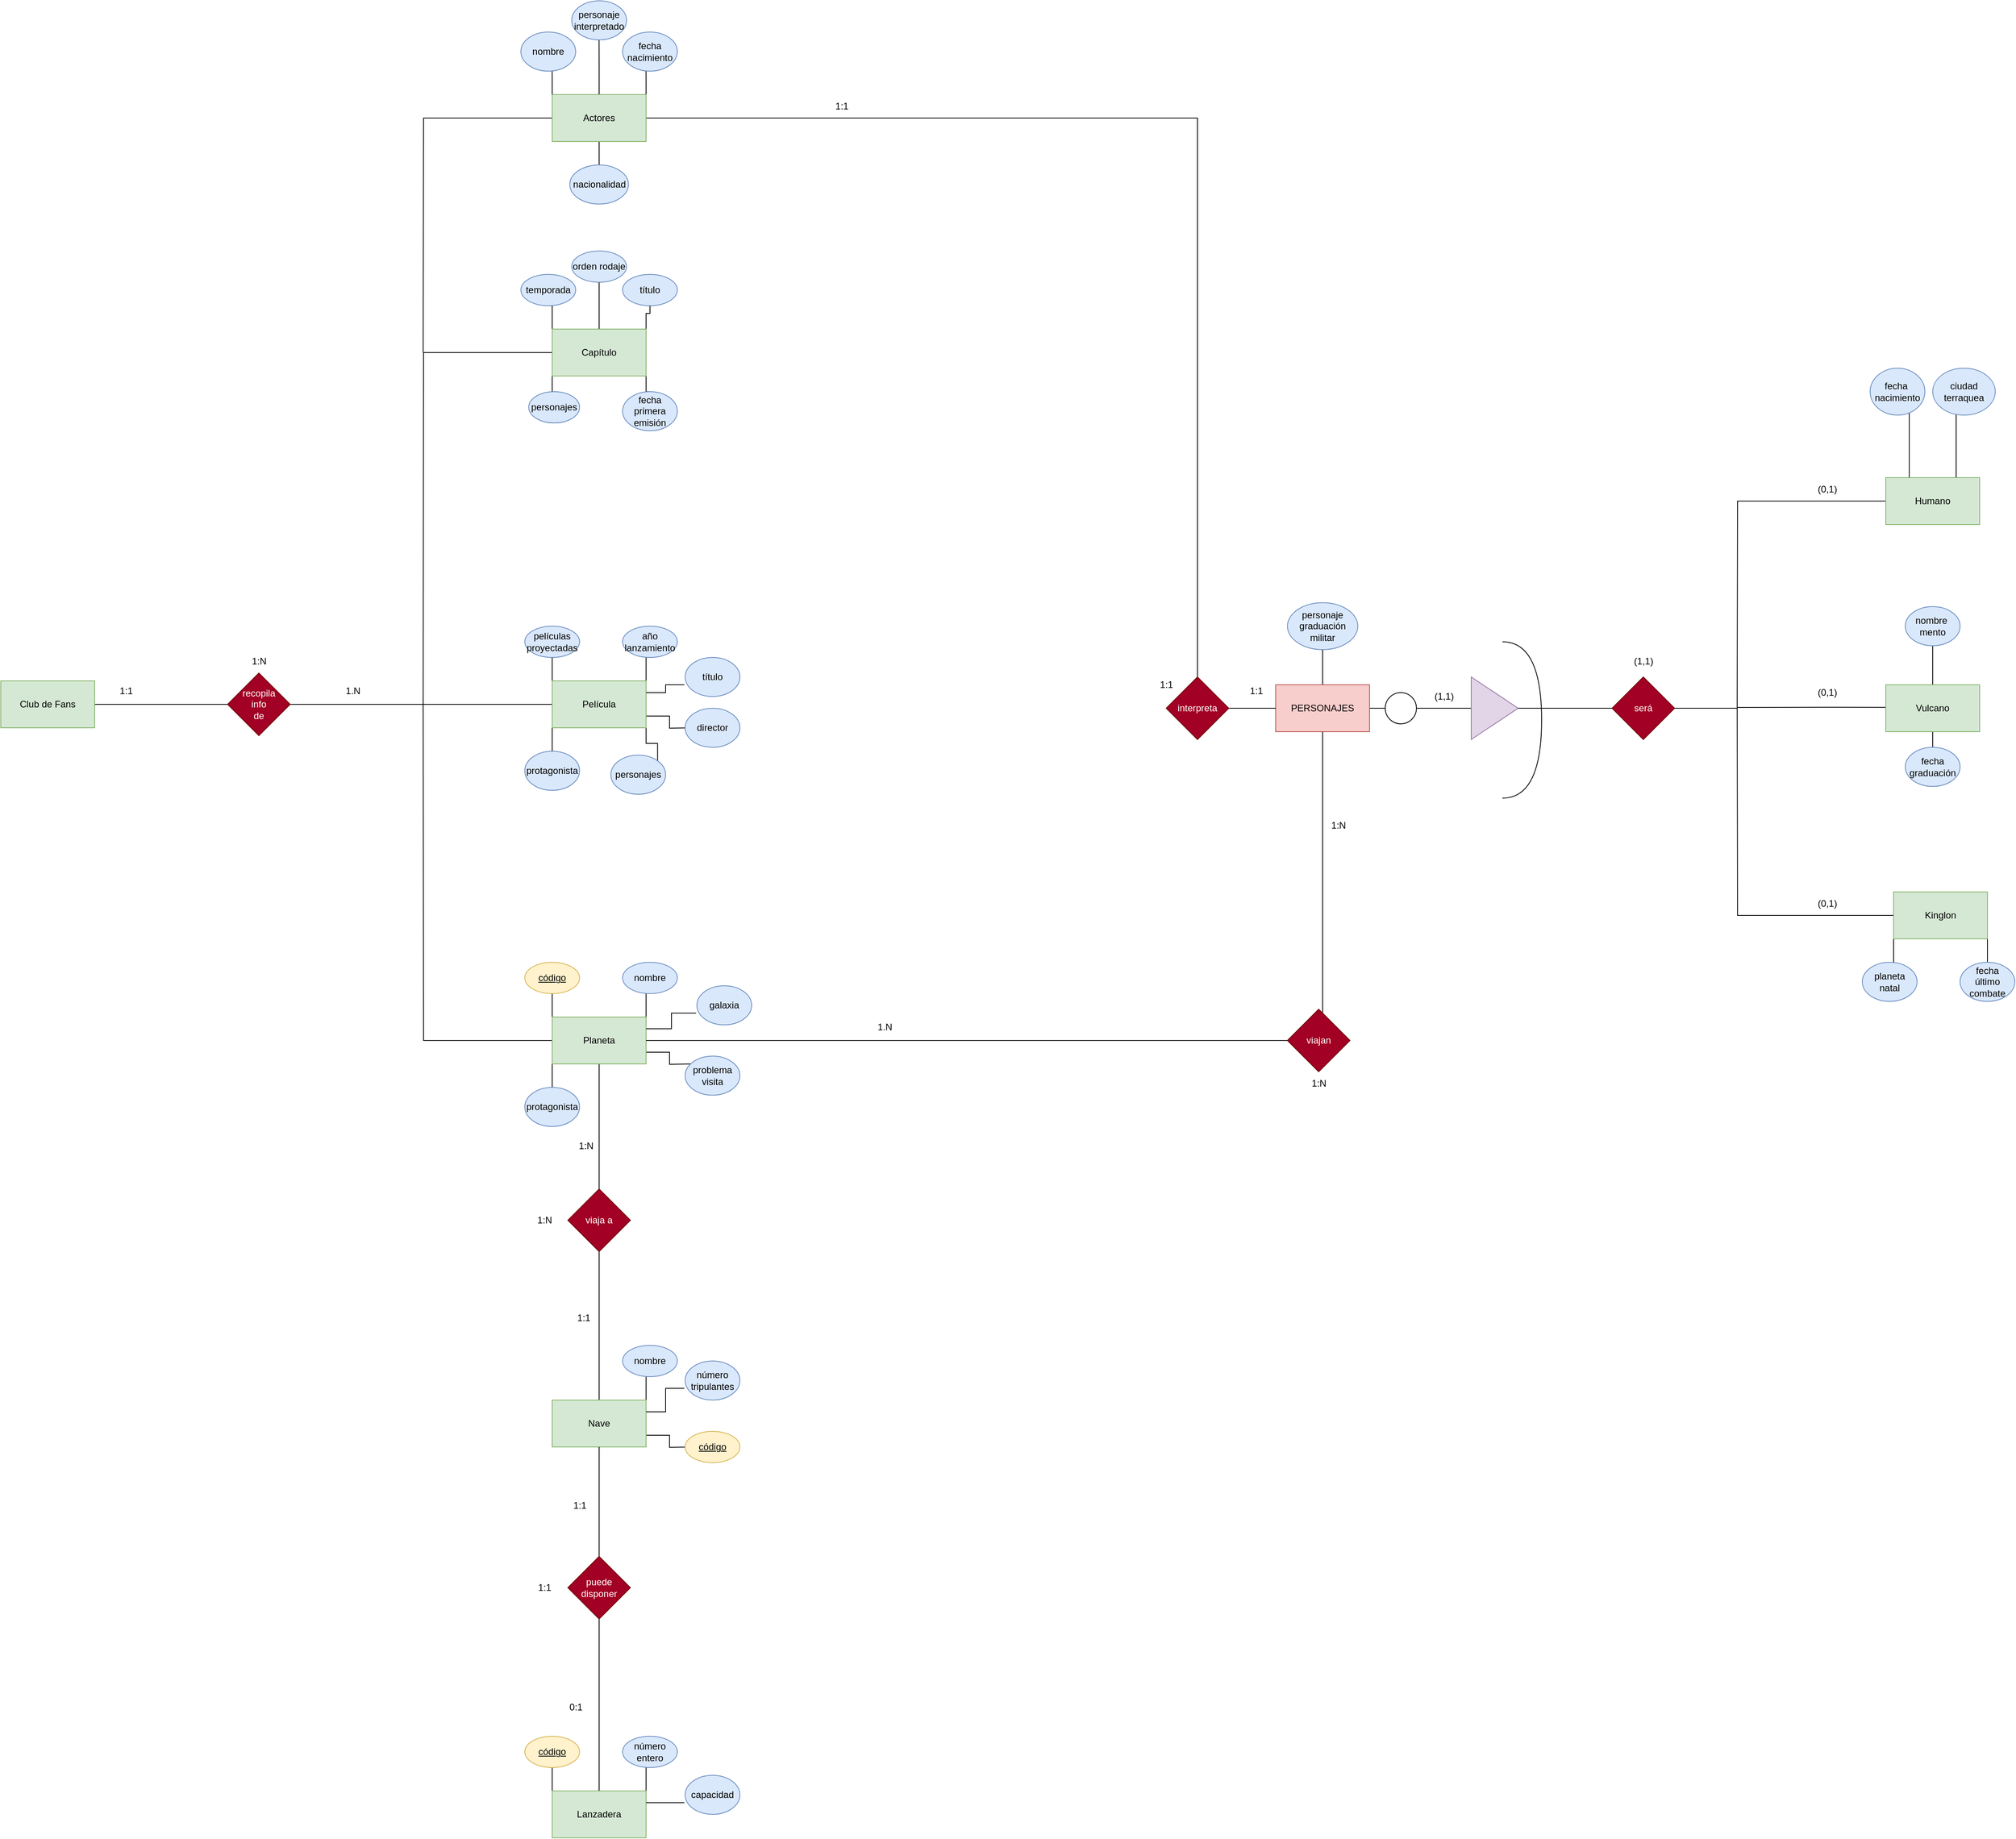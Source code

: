 <mxfile version="22.0.4" type="github">
  <diagram name="Página-1" id="NhIw67ob6th1jcusHYFo">
    <mxGraphModel dx="6908" dy="3696" grid="1" gridSize="10" guides="1" tooltips="1" connect="1" arrows="1" fold="1" page="1" pageScale="1" pageWidth="827" pageHeight="1169" math="0" shadow="0">
      <root>
        <mxCell id="0" />
        <mxCell id="1" parent="0" />
        <mxCell id="A0EYtnMiwbaNZlUGSg62-20" style="edgeStyle=orthogonalEdgeStyle;rounded=0;orthogonalLoop=1;jettySize=auto;html=1;exitX=1;exitY=0.5;exitDx=0;exitDy=0;entryX=0;entryY=0.5;entryDx=0;entryDy=0;endArrow=none;endFill=0;" edge="1" parent="1" source="A0EYtnMiwbaNZlUGSg62-1" target="A0EYtnMiwbaNZlUGSg62-17">
          <mxGeometry relative="1" as="geometry" />
        </mxCell>
        <mxCell id="A0EYtnMiwbaNZlUGSg62-1" value="Club de Fans" style="whiteSpace=wrap;html=1;fillColor=#d5e8d4;strokeColor=#82b366;" vertex="1" parent="1">
          <mxGeometry x="-1660" y="310" width="120" height="60" as="geometry" />
        </mxCell>
        <mxCell id="A0EYtnMiwbaNZlUGSg62-32" style="edgeStyle=orthogonalEdgeStyle;rounded=0;orthogonalLoop=1;jettySize=auto;html=1;exitX=0.25;exitY=0;exitDx=0;exitDy=0;" edge="1" parent="1" source="A0EYtnMiwbaNZlUGSg62-6">
          <mxGeometry relative="1" as="geometry">
            <mxPoint x="780" y="-70" as="targetPoint" />
          </mxGeometry>
        </mxCell>
        <mxCell id="A0EYtnMiwbaNZlUGSg62-34" style="edgeStyle=orthogonalEdgeStyle;rounded=0;orthogonalLoop=1;jettySize=auto;html=1;exitX=0.75;exitY=0;exitDx=0;exitDy=0;" edge="1" parent="1" source="A0EYtnMiwbaNZlUGSg62-6">
          <mxGeometry relative="1" as="geometry">
            <mxPoint x="840" y="-70" as="targetPoint" />
          </mxGeometry>
        </mxCell>
        <mxCell id="A0EYtnMiwbaNZlUGSg62-44" style="edgeStyle=orthogonalEdgeStyle;rounded=0;orthogonalLoop=1;jettySize=auto;html=1;exitX=0;exitY=0.5;exitDx=0;exitDy=0;endArrow=none;endFill=0;" edge="1" parent="1" source="A0EYtnMiwbaNZlUGSg62-6">
          <mxGeometry relative="1" as="geometry">
            <mxPoint x="560" y="340" as="targetPoint" />
          </mxGeometry>
        </mxCell>
        <mxCell id="A0EYtnMiwbaNZlUGSg62-6" value="Humano" style="whiteSpace=wrap;html=1;fillColor=#d5e8d4;strokeColor=#82b366;" vertex="1" parent="1">
          <mxGeometry x="750" y="50" width="120" height="60" as="geometry" />
        </mxCell>
        <mxCell id="A0EYtnMiwbaNZlUGSg62-38" style="edgeStyle=orthogonalEdgeStyle;rounded=0;orthogonalLoop=1;jettySize=auto;html=1;exitX=0.5;exitY=0;exitDx=0;exitDy=0;endArrow=none;endFill=0;" edge="1" parent="1" source="A0EYtnMiwbaNZlUGSg62-7" target="A0EYtnMiwbaNZlUGSg62-39">
          <mxGeometry relative="1" as="geometry">
            <mxPoint x="810" y="265" as="targetPoint" />
          </mxGeometry>
        </mxCell>
        <mxCell id="A0EYtnMiwbaNZlUGSg62-45" style="edgeStyle=orthogonalEdgeStyle;rounded=0;orthogonalLoop=1;jettySize=auto;html=1;exitX=0.5;exitY=1;exitDx=0;exitDy=0;" edge="1" parent="1" source="A0EYtnMiwbaNZlUGSg62-7">
          <mxGeometry relative="1" as="geometry">
            <mxPoint x="810" y="425" as="targetPoint" />
          </mxGeometry>
        </mxCell>
        <mxCell id="A0EYtnMiwbaNZlUGSg62-192" style="edgeStyle=orthogonalEdgeStyle;rounded=0;orthogonalLoop=1;jettySize=auto;html=1;exitX=0;exitY=0.75;exitDx=0;exitDy=0;endArrow=none;endFill=0;" edge="1" parent="1">
          <mxGeometry relative="1" as="geometry">
            <mxPoint x="560" y="343.938" as="targetPoint" />
            <mxPoint x="750" y="343.82" as="sourcePoint" />
            <Array as="points">
              <mxPoint x="680" y="343.82" />
              <mxPoint x="680" y="343.82" />
            </Array>
          </mxGeometry>
        </mxCell>
        <mxCell id="A0EYtnMiwbaNZlUGSg62-7" value="Vulcano" style="whiteSpace=wrap;html=1;fillColor=#d5e8d4;strokeColor=#82b366;" vertex="1" parent="1">
          <mxGeometry x="750" y="315" width="120" height="60" as="geometry" />
        </mxCell>
        <mxCell id="A0EYtnMiwbaNZlUGSg62-42" style="edgeStyle=orthogonalEdgeStyle;rounded=0;orthogonalLoop=1;jettySize=auto;html=1;exitX=0;exitY=0.5;exitDx=0;exitDy=0;endArrow=none;endFill=0;" edge="1" parent="1" source="A0EYtnMiwbaNZlUGSg62-8">
          <mxGeometry relative="1" as="geometry">
            <mxPoint x="560" y="340" as="targetPoint" />
          </mxGeometry>
        </mxCell>
        <mxCell id="A0EYtnMiwbaNZlUGSg62-48" style="edgeStyle=orthogonalEdgeStyle;rounded=0;orthogonalLoop=1;jettySize=auto;html=1;exitX=0;exitY=1;exitDx=0;exitDy=0;" edge="1" parent="1" source="A0EYtnMiwbaNZlUGSg62-8">
          <mxGeometry relative="1" as="geometry">
            <mxPoint x="760" y="690" as="targetPoint" />
          </mxGeometry>
        </mxCell>
        <mxCell id="A0EYtnMiwbaNZlUGSg62-50" style="edgeStyle=orthogonalEdgeStyle;rounded=0;orthogonalLoop=1;jettySize=auto;html=1;exitX=1;exitY=1;exitDx=0;exitDy=0;" edge="1" parent="1" source="A0EYtnMiwbaNZlUGSg62-8">
          <mxGeometry relative="1" as="geometry">
            <mxPoint x="880" y="690" as="targetPoint" />
          </mxGeometry>
        </mxCell>
        <mxCell id="A0EYtnMiwbaNZlUGSg62-8" value="Kinglon" style="whiteSpace=wrap;html=1;fillColor=#d5e8d4;strokeColor=#82b366;" vertex="1" parent="1">
          <mxGeometry x="760" y="580" width="120" height="60" as="geometry" />
        </mxCell>
        <mxCell id="A0EYtnMiwbaNZlUGSg62-60" style="edgeStyle=orthogonalEdgeStyle;rounded=0;orthogonalLoop=1;jettySize=auto;html=1;exitX=0;exitY=0;exitDx=0;exitDy=0;" edge="1" parent="1" source="A0EYtnMiwbaNZlUGSg62-15">
          <mxGeometry relative="1" as="geometry">
            <mxPoint x="-955" y="-180" as="targetPoint" />
          </mxGeometry>
        </mxCell>
        <mxCell id="A0EYtnMiwbaNZlUGSg62-64" style="edgeStyle=orthogonalEdgeStyle;rounded=0;orthogonalLoop=1;jettySize=auto;html=1;exitX=0.5;exitY=0;exitDx=0;exitDy=0;" edge="1" parent="1" source="A0EYtnMiwbaNZlUGSg62-15">
          <mxGeometry relative="1" as="geometry">
            <mxPoint x="-895" y="-210" as="targetPoint" />
          </mxGeometry>
        </mxCell>
        <mxCell id="A0EYtnMiwbaNZlUGSg62-66" style="edgeStyle=orthogonalEdgeStyle;rounded=0;orthogonalLoop=1;jettySize=auto;html=1;exitX=1;exitY=0;exitDx=0;exitDy=0;endArrow=none;endFill=0;" edge="1" parent="1" source="A0EYtnMiwbaNZlUGSg62-15" target="A0EYtnMiwbaNZlUGSg62-67">
          <mxGeometry relative="1" as="geometry">
            <mxPoint x="-835" y="-190" as="targetPoint" />
          </mxGeometry>
        </mxCell>
        <mxCell id="A0EYtnMiwbaNZlUGSg62-68" style="edgeStyle=orthogonalEdgeStyle;rounded=0;orthogonalLoop=1;jettySize=auto;html=1;exitX=1;exitY=1;exitDx=0;exitDy=0;endArrow=none;endFill=0;" edge="1" parent="1" source="A0EYtnMiwbaNZlUGSg62-15" target="A0EYtnMiwbaNZlUGSg62-69">
          <mxGeometry relative="1" as="geometry">
            <mxPoint x="-835" y="-60" as="targetPoint" />
          </mxGeometry>
        </mxCell>
        <mxCell id="A0EYtnMiwbaNZlUGSg62-70" style="edgeStyle=orthogonalEdgeStyle;rounded=0;orthogonalLoop=1;jettySize=auto;html=1;exitX=0;exitY=1;exitDx=0;exitDy=0;" edge="1" parent="1" source="A0EYtnMiwbaNZlUGSg62-15">
          <mxGeometry relative="1" as="geometry">
            <mxPoint x="-955" y="-40" as="targetPoint" />
          </mxGeometry>
        </mxCell>
        <mxCell id="A0EYtnMiwbaNZlUGSg62-196" style="edgeStyle=orthogonalEdgeStyle;rounded=0;orthogonalLoop=1;jettySize=auto;html=1;exitX=0;exitY=0.5;exitDx=0;exitDy=0;endArrow=none;endFill=0;" edge="1" parent="1" source="A0EYtnMiwbaNZlUGSg62-15">
          <mxGeometry relative="1" as="geometry">
            <mxPoint x="-1120" y="350" as="targetPoint" />
          </mxGeometry>
        </mxCell>
        <mxCell id="A0EYtnMiwbaNZlUGSg62-15" value="Capítulo" style="whiteSpace=wrap;html=1;fillColor=#d5e8d4;strokeColor=#82b366;" vertex="1" parent="1">
          <mxGeometry x="-955" y="-140" width="120" height="60" as="geometry" />
        </mxCell>
        <mxCell id="A0EYtnMiwbaNZlUGSg62-105" style="edgeStyle=orthogonalEdgeStyle;rounded=0;orthogonalLoop=1;jettySize=auto;html=1;exitX=1;exitY=0.5;exitDx=0;exitDy=0;entryX=0;entryY=0.5;entryDx=0;entryDy=0;endArrow=none;endFill=0;" edge="1" parent="1" source="A0EYtnMiwbaNZlUGSg62-17" target="A0EYtnMiwbaNZlUGSg62-97">
          <mxGeometry relative="1" as="geometry" />
        </mxCell>
        <mxCell id="A0EYtnMiwbaNZlUGSg62-17" value="recopila&lt;br&gt;info&lt;br&gt;de" style="rhombus;whiteSpace=wrap;html=1;fillColor=#a20025;fontColor=#ffffff;strokeColor=#6F0000;" vertex="1" parent="1">
          <mxGeometry x="-1370" y="300" width="80" height="80" as="geometry" />
        </mxCell>
        <mxCell id="A0EYtnMiwbaNZlUGSg62-35" value="fecha&amp;nbsp;&lt;br&gt;nacimiento" style="ellipse;whiteSpace=wrap;html=1;fillColor=#dae8fc;strokeColor=#6c8ebf;" vertex="1" parent="1">
          <mxGeometry x="730" y="-90" width="70" height="60" as="geometry" />
        </mxCell>
        <mxCell id="A0EYtnMiwbaNZlUGSg62-37" value="ciudad terraquea" style="ellipse;whiteSpace=wrap;html=1;fillColor=#dae8fc;strokeColor=#6c8ebf;" vertex="1" parent="1">
          <mxGeometry x="810" y="-90" width="80" height="60" as="geometry" />
        </mxCell>
        <mxCell id="A0EYtnMiwbaNZlUGSg62-39" value="nombre&amp;nbsp;&lt;br&gt;mento" style="ellipse;whiteSpace=wrap;html=1;fillColor=#dae8fc;strokeColor=#6c8ebf;" vertex="1" parent="1">
          <mxGeometry x="775" y="215" width="70" height="50" as="geometry" />
        </mxCell>
        <mxCell id="A0EYtnMiwbaNZlUGSg62-207" style="edgeStyle=orthogonalEdgeStyle;rounded=0;orthogonalLoop=1;jettySize=auto;html=1;exitX=1;exitY=0.5;exitDx=0;exitDy=0;entryX=0;entryY=0.5;entryDx=0;entryDy=0;endArrow=none;endFill=0;" edge="1" parent="1" source="A0EYtnMiwbaNZlUGSg62-40" target="A0EYtnMiwbaNZlUGSg62-176">
          <mxGeometry relative="1" as="geometry" />
        </mxCell>
        <mxCell id="A0EYtnMiwbaNZlUGSg62-224" style="edgeStyle=orthogonalEdgeStyle;rounded=0;orthogonalLoop=1;jettySize=auto;html=1;exitX=0.5;exitY=0;exitDx=0;exitDy=0;entryX=0.5;entryY=1;entryDx=0;entryDy=0;endArrow=none;endFill=0;" edge="1" parent="1" source="A0EYtnMiwbaNZlUGSg62-40" target="A0EYtnMiwbaNZlUGSg62-53">
          <mxGeometry relative="1" as="geometry" />
        </mxCell>
        <mxCell id="A0EYtnMiwbaNZlUGSg62-231" style="edgeStyle=orthogonalEdgeStyle;rounded=0;orthogonalLoop=1;jettySize=auto;html=1;exitX=0.5;exitY=1;exitDx=0;exitDy=0;endArrow=none;endFill=0;" edge="1" parent="1" source="A0EYtnMiwbaNZlUGSg62-40">
          <mxGeometry relative="1" as="geometry">
            <mxPoint x="30" y="770" as="targetPoint" />
          </mxGeometry>
        </mxCell>
        <mxCell id="A0EYtnMiwbaNZlUGSg62-40" value="PERSONAJES" style="whiteSpace=wrap;html=1;fillColor=#f8cecc;strokeColor=#b85450;" vertex="1" parent="1">
          <mxGeometry x="-30" y="315" width="120" height="60" as="geometry" />
        </mxCell>
        <mxCell id="A0EYtnMiwbaNZlUGSg62-46" value="fecha graduación" style="ellipse;whiteSpace=wrap;html=1;fillColor=#dae8fc;strokeColor=#6c8ebf;" vertex="1" parent="1">
          <mxGeometry x="775" y="395" width="70" height="50" as="geometry" />
        </mxCell>
        <mxCell id="A0EYtnMiwbaNZlUGSg62-51" value="planeta&lt;br&gt;natal" style="ellipse;whiteSpace=wrap;html=1;fillColor=#dae8fc;strokeColor=#6c8ebf;" vertex="1" parent="1">
          <mxGeometry x="720" y="670" width="70" height="50" as="geometry" />
        </mxCell>
        <mxCell id="A0EYtnMiwbaNZlUGSg62-53" value="personaje&lt;br&gt;graduación&lt;br&gt;militar" style="ellipse;whiteSpace=wrap;html=1;fillColor=#dae8fc;strokeColor=#6c8ebf;" vertex="1" parent="1">
          <mxGeometry x="-15" y="210" width="90" height="60" as="geometry" />
        </mxCell>
        <mxCell id="A0EYtnMiwbaNZlUGSg62-54" value="fecha&lt;br&gt;último&lt;br&gt;combate" style="ellipse;whiteSpace=wrap;html=1;fillColor=#dae8fc;strokeColor=#6c8ebf;" vertex="1" parent="1">
          <mxGeometry x="845" y="670" width="70" height="50" as="geometry" />
        </mxCell>
        <mxCell id="A0EYtnMiwbaNZlUGSg62-61" value="temporada" style="ellipse;whiteSpace=wrap;html=1;fillColor=#dae8fc;strokeColor=#6c8ebf;" vertex="1" parent="1">
          <mxGeometry x="-995" y="-210" width="70" height="40" as="geometry" />
        </mxCell>
        <mxCell id="A0EYtnMiwbaNZlUGSg62-65" value="orden rodaje" style="ellipse;whiteSpace=wrap;html=1;fillColor=#dae8fc;strokeColor=#6c8ebf;" vertex="1" parent="1">
          <mxGeometry x="-930" y="-240" width="70" height="40" as="geometry" />
        </mxCell>
        <mxCell id="A0EYtnMiwbaNZlUGSg62-67" value="título" style="ellipse;whiteSpace=wrap;html=1;fillColor=#dae8fc;strokeColor=#6c8ebf;" vertex="1" parent="1">
          <mxGeometry x="-865" y="-210" width="70" height="40" as="geometry" />
        </mxCell>
        <mxCell id="A0EYtnMiwbaNZlUGSg62-69" value="fecha primera emisión" style="ellipse;whiteSpace=wrap;html=1;fillColor=#dae8fc;strokeColor=#6c8ebf;" vertex="1" parent="1">
          <mxGeometry x="-865" y="-60" width="70" height="50" as="geometry" />
        </mxCell>
        <mxCell id="A0EYtnMiwbaNZlUGSg62-71" value="personajes" style="ellipse;whiteSpace=wrap;html=1;fillColor=#dae8fc;strokeColor=#6c8ebf;" vertex="1" parent="1">
          <mxGeometry x="-985" y="-60" width="65" height="40" as="geometry" />
        </mxCell>
        <mxCell id="A0EYtnMiwbaNZlUGSg62-92" style="edgeStyle=orthogonalEdgeStyle;rounded=0;orthogonalLoop=1;jettySize=auto;html=1;exitX=0;exitY=0;exitDx=0;exitDy=0;" edge="1" parent="1" source="A0EYtnMiwbaNZlUGSg62-97">
          <mxGeometry relative="1" as="geometry">
            <mxPoint x="-955" y="270" as="targetPoint" />
          </mxGeometry>
        </mxCell>
        <mxCell id="A0EYtnMiwbaNZlUGSg62-93" style="edgeStyle=orthogonalEdgeStyle;rounded=0;orthogonalLoop=1;jettySize=auto;html=1;exitX=1;exitY=0;exitDx=0;exitDy=0;" edge="1" parent="1" source="A0EYtnMiwbaNZlUGSg62-97">
          <mxGeometry relative="1" as="geometry">
            <mxPoint x="-835" y="270" as="targetPoint" />
          </mxGeometry>
        </mxCell>
        <mxCell id="A0EYtnMiwbaNZlUGSg62-94" style="edgeStyle=orthogonalEdgeStyle;rounded=0;orthogonalLoop=1;jettySize=auto;html=1;exitX=1;exitY=0.75;exitDx=0;exitDy=0;" edge="1" parent="1" source="A0EYtnMiwbaNZlUGSg62-97">
          <mxGeometry relative="1" as="geometry">
            <mxPoint x="-775" y="370" as="targetPoint" />
          </mxGeometry>
        </mxCell>
        <mxCell id="A0EYtnMiwbaNZlUGSg62-96" style="edgeStyle=orthogonalEdgeStyle;rounded=0;orthogonalLoop=1;jettySize=auto;html=1;exitX=0;exitY=1;exitDx=0;exitDy=0;" edge="1" parent="1" source="A0EYtnMiwbaNZlUGSg62-97">
          <mxGeometry relative="1" as="geometry">
            <mxPoint x="-955" y="420" as="targetPoint" />
          </mxGeometry>
        </mxCell>
        <mxCell id="A0EYtnMiwbaNZlUGSg62-110" style="edgeStyle=orthogonalEdgeStyle;rounded=0;orthogonalLoop=1;jettySize=auto;html=1;exitX=1;exitY=1;exitDx=0;exitDy=0;entryX=1;entryY=0;entryDx=0;entryDy=0;endArrow=none;endFill=0;" edge="1" parent="1" source="A0EYtnMiwbaNZlUGSg62-97" target="A0EYtnMiwbaNZlUGSg62-103">
          <mxGeometry relative="1" as="geometry" />
        </mxCell>
        <mxCell id="A0EYtnMiwbaNZlUGSg62-97" value="Película" style="whiteSpace=wrap;html=1;fillColor=#d5e8d4;strokeColor=#82b366;" vertex="1" parent="1">
          <mxGeometry x="-955" y="310" width="120" height="60" as="geometry" />
        </mxCell>
        <mxCell id="A0EYtnMiwbaNZlUGSg62-98" value="películas&lt;br&gt;proyectadas" style="ellipse;whiteSpace=wrap;html=1;fillColor=#dae8fc;strokeColor=#6c8ebf;" vertex="1" parent="1">
          <mxGeometry x="-990" y="240" width="70" height="40" as="geometry" />
        </mxCell>
        <mxCell id="A0EYtnMiwbaNZlUGSg62-99" value="año lanzamiento" style="ellipse;whiteSpace=wrap;html=1;fillColor=#dae8fc;strokeColor=#6c8ebf;" vertex="1" parent="1">
          <mxGeometry x="-865" y="240" width="70" height="40" as="geometry" />
        </mxCell>
        <mxCell id="A0EYtnMiwbaNZlUGSg62-100" value="título" style="ellipse;whiteSpace=wrap;html=1;fillColor=#dae8fc;strokeColor=#6c8ebf;" vertex="1" parent="1">
          <mxGeometry x="-785" y="280" width="70" height="50" as="geometry" />
        </mxCell>
        <mxCell id="A0EYtnMiwbaNZlUGSg62-101" style="edgeStyle=orthogonalEdgeStyle;rounded=0;orthogonalLoop=1;jettySize=auto;html=1;exitX=1;exitY=0.25;exitDx=0;exitDy=0;entryX=-0.014;entryY=0.7;entryDx=0;entryDy=0;entryPerimeter=0;endArrow=none;endFill=0;" edge="1" parent="1" source="A0EYtnMiwbaNZlUGSg62-97" target="A0EYtnMiwbaNZlUGSg62-100">
          <mxGeometry relative="1" as="geometry" />
        </mxCell>
        <mxCell id="A0EYtnMiwbaNZlUGSg62-102" value="director" style="ellipse;whiteSpace=wrap;html=1;fillColor=#dae8fc;strokeColor=#6c8ebf;" vertex="1" parent="1">
          <mxGeometry x="-785" y="345" width="70" height="50" as="geometry" />
        </mxCell>
        <mxCell id="A0EYtnMiwbaNZlUGSg62-103" value="personajes" style="ellipse;whiteSpace=wrap;html=1;fillColor=#dae8fc;strokeColor=#6c8ebf;" vertex="1" parent="1">
          <mxGeometry x="-880" y="405" width="70" height="50" as="geometry" />
        </mxCell>
        <mxCell id="A0EYtnMiwbaNZlUGSg62-104" value="protagonista" style="ellipse;whiteSpace=wrap;html=1;fillColor=#dae8fc;strokeColor=#6c8ebf;" vertex="1" parent="1">
          <mxGeometry x="-990" y="400" width="70" height="50" as="geometry" />
        </mxCell>
        <mxCell id="A0EYtnMiwbaNZlUGSg62-125" style="edgeStyle=orthogonalEdgeStyle;rounded=0;orthogonalLoop=1;jettySize=auto;html=1;exitX=0;exitY=0;exitDx=0;exitDy=0;" edge="1" parent="1" source="A0EYtnMiwbaNZlUGSg62-130">
          <mxGeometry relative="1" as="geometry">
            <mxPoint x="-955" y="700" as="targetPoint" />
          </mxGeometry>
        </mxCell>
        <mxCell id="A0EYtnMiwbaNZlUGSg62-126" style="edgeStyle=orthogonalEdgeStyle;rounded=0;orthogonalLoop=1;jettySize=auto;html=1;exitX=1;exitY=0;exitDx=0;exitDy=0;" edge="1" parent="1" source="A0EYtnMiwbaNZlUGSg62-130">
          <mxGeometry relative="1" as="geometry">
            <mxPoint x="-835" y="700" as="targetPoint" />
          </mxGeometry>
        </mxCell>
        <mxCell id="A0EYtnMiwbaNZlUGSg62-127" style="edgeStyle=orthogonalEdgeStyle;rounded=0;orthogonalLoop=1;jettySize=auto;html=1;exitX=1;exitY=0.75;exitDx=0;exitDy=0;endArrow=none;endFill=0;" edge="1" parent="1" source="A0EYtnMiwbaNZlUGSg62-130">
          <mxGeometry relative="1" as="geometry">
            <mxPoint x="-775" y="800" as="targetPoint" />
          </mxGeometry>
        </mxCell>
        <mxCell id="A0EYtnMiwbaNZlUGSg62-129" style="edgeStyle=orthogonalEdgeStyle;rounded=0;orthogonalLoop=1;jettySize=auto;html=1;exitX=0;exitY=1;exitDx=0;exitDy=0;" edge="1" parent="1" source="A0EYtnMiwbaNZlUGSg62-130">
          <mxGeometry relative="1" as="geometry">
            <mxPoint x="-955" y="850" as="targetPoint" />
          </mxGeometry>
        </mxCell>
        <mxCell id="A0EYtnMiwbaNZlUGSg62-142" style="edgeStyle=orthogonalEdgeStyle;rounded=0;orthogonalLoop=1;jettySize=auto;html=1;exitX=0.5;exitY=1;exitDx=0;exitDy=0;entryX=0.5;entryY=0;entryDx=0;entryDy=0;endArrow=none;endFill=0;" edge="1" parent="1" source="A0EYtnMiwbaNZlUGSg62-143">
          <mxGeometry relative="1" as="geometry">
            <mxPoint x="-895" y="1230" as="targetPoint" />
          </mxGeometry>
        </mxCell>
        <mxCell id="A0EYtnMiwbaNZlUGSg62-197" style="edgeStyle=orthogonalEdgeStyle;rounded=0;orthogonalLoop=1;jettySize=auto;html=1;exitX=0;exitY=0.5;exitDx=0;exitDy=0;endArrow=none;endFill=0;" edge="1" parent="1" source="A0EYtnMiwbaNZlUGSg62-130">
          <mxGeometry relative="1" as="geometry">
            <mxPoint x="-1120" y="330" as="targetPoint" />
          </mxGeometry>
        </mxCell>
        <mxCell id="A0EYtnMiwbaNZlUGSg62-228" style="edgeStyle=orthogonalEdgeStyle;rounded=0;orthogonalLoop=1;jettySize=auto;html=1;exitX=0.5;exitY=1;exitDx=0;exitDy=0;entryX=0.5;entryY=0;entryDx=0;entryDy=0;endArrow=none;endFill=0;" edge="1" parent="1" source="A0EYtnMiwbaNZlUGSg62-130" target="A0EYtnMiwbaNZlUGSg62-143">
          <mxGeometry relative="1" as="geometry" />
        </mxCell>
        <mxCell id="A0EYtnMiwbaNZlUGSg62-230" style="edgeStyle=orthogonalEdgeStyle;rounded=0;orthogonalLoop=1;jettySize=auto;html=1;exitX=1;exitY=0.5;exitDx=0;exitDy=0;endArrow=none;endFill=0;" edge="1" parent="1" source="A0EYtnMiwbaNZlUGSg62-232">
          <mxGeometry relative="1" as="geometry">
            <mxPoint x="30" y="771" as="targetPoint" />
          </mxGeometry>
        </mxCell>
        <mxCell id="A0EYtnMiwbaNZlUGSg62-130" value="Planeta" style="whiteSpace=wrap;html=1;fillColor=#d5e8d4;strokeColor=#82b366;" vertex="1" parent="1">
          <mxGeometry x="-955" y="740" width="120" height="60" as="geometry" />
        </mxCell>
        <mxCell id="A0EYtnMiwbaNZlUGSg62-131" value="&lt;u&gt;código&lt;/u&gt;" style="ellipse;whiteSpace=wrap;html=1;fillColor=#fff2cc;strokeColor=#d6b656;" vertex="1" parent="1">
          <mxGeometry x="-990" y="670" width="70" height="40" as="geometry" />
        </mxCell>
        <mxCell id="A0EYtnMiwbaNZlUGSg62-132" value="nombre" style="ellipse;whiteSpace=wrap;html=1;fillColor=#dae8fc;strokeColor=#6c8ebf;" vertex="1" parent="1">
          <mxGeometry x="-865" y="670" width="70" height="40" as="geometry" />
        </mxCell>
        <mxCell id="A0EYtnMiwbaNZlUGSg62-133" value="galaxia" style="ellipse;whiteSpace=wrap;html=1;fillColor=#dae8fc;strokeColor=#6c8ebf;" vertex="1" parent="1">
          <mxGeometry x="-770" y="700" width="70" height="50" as="geometry" />
        </mxCell>
        <mxCell id="A0EYtnMiwbaNZlUGSg62-134" style="edgeStyle=orthogonalEdgeStyle;rounded=0;orthogonalLoop=1;jettySize=auto;html=1;exitX=1;exitY=0.25;exitDx=0;exitDy=0;entryX=-0.014;entryY=0.7;entryDx=0;entryDy=0;entryPerimeter=0;endArrow=none;endFill=0;" edge="1" parent="1" source="A0EYtnMiwbaNZlUGSg62-130" target="A0EYtnMiwbaNZlUGSg62-133">
          <mxGeometry relative="1" as="geometry" />
        </mxCell>
        <mxCell id="A0EYtnMiwbaNZlUGSg62-135" value="problema visita" style="ellipse;whiteSpace=wrap;html=1;fillColor=#dae8fc;strokeColor=#6c8ebf;" vertex="1" parent="1">
          <mxGeometry x="-785" y="790" width="70" height="50" as="geometry" />
        </mxCell>
        <mxCell id="A0EYtnMiwbaNZlUGSg62-137" value="protagonista" style="ellipse;whiteSpace=wrap;html=1;fillColor=#dae8fc;strokeColor=#6c8ebf;" vertex="1" parent="1">
          <mxGeometry x="-990" y="830" width="70" height="50" as="geometry" />
        </mxCell>
        <mxCell id="A0EYtnMiwbaNZlUGSg62-147" style="edgeStyle=orthogonalEdgeStyle;rounded=0;orthogonalLoop=1;jettySize=auto;html=1;exitX=1;exitY=0;exitDx=0;exitDy=0;" edge="1" parent="1" source="A0EYtnMiwbaNZlUGSg62-150">
          <mxGeometry relative="1" as="geometry">
            <mxPoint x="-835" y="1190" as="targetPoint" />
          </mxGeometry>
        </mxCell>
        <mxCell id="A0EYtnMiwbaNZlUGSg62-148" style="edgeStyle=orthogonalEdgeStyle;rounded=0;orthogonalLoop=1;jettySize=auto;html=1;exitX=1;exitY=0.75;exitDx=0;exitDy=0;" edge="1" parent="1" source="A0EYtnMiwbaNZlUGSg62-150">
          <mxGeometry relative="1" as="geometry">
            <mxPoint x="-775" y="1290" as="targetPoint" />
          </mxGeometry>
        </mxCell>
        <mxCell id="A0EYtnMiwbaNZlUGSg62-162" style="edgeStyle=orthogonalEdgeStyle;rounded=0;orthogonalLoop=1;jettySize=auto;html=1;exitX=0.5;exitY=1;exitDx=0;exitDy=0;endArrow=none;endFill=0;" edge="1" parent="1" source="A0EYtnMiwbaNZlUGSg62-163">
          <mxGeometry relative="1" as="geometry">
            <mxPoint x="-895" y="1730" as="targetPoint" />
          </mxGeometry>
        </mxCell>
        <mxCell id="A0EYtnMiwbaNZlUGSg62-150" value="Nave" style="whiteSpace=wrap;html=1;fillColor=#d5e8d4;strokeColor=#82b366;" vertex="1" parent="1">
          <mxGeometry x="-955" y="1230" width="120" height="60" as="geometry" />
        </mxCell>
        <mxCell id="A0EYtnMiwbaNZlUGSg62-152" value="nombre" style="ellipse;whiteSpace=wrap;html=1;fillColor=#dae8fc;strokeColor=#6c8ebf;" vertex="1" parent="1">
          <mxGeometry x="-865" y="1160" width="70" height="40" as="geometry" />
        </mxCell>
        <mxCell id="A0EYtnMiwbaNZlUGSg62-153" value="número tripulantes" style="ellipse;whiteSpace=wrap;html=1;fillColor=#dae8fc;strokeColor=#6c8ebf;" vertex="1" parent="1">
          <mxGeometry x="-785" y="1180" width="70" height="50" as="geometry" />
        </mxCell>
        <mxCell id="A0EYtnMiwbaNZlUGSg62-154" style="edgeStyle=orthogonalEdgeStyle;rounded=0;orthogonalLoop=1;jettySize=auto;html=1;exitX=1;exitY=0.25;exitDx=0;exitDy=0;entryX=-0.014;entryY=0.7;entryDx=0;entryDy=0;entryPerimeter=0;endArrow=none;endFill=0;" edge="1" parent="1" source="A0EYtnMiwbaNZlUGSg62-150" target="A0EYtnMiwbaNZlUGSg62-153">
          <mxGeometry relative="1" as="geometry" />
        </mxCell>
        <mxCell id="A0EYtnMiwbaNZlUGSg62-157" value="&lt;u&gt;código&lt;/u&gt;" style="ellipse;whiteSpace=wrap;html=1;fillColor=#fff2cc;strokeColor=#d6b656;" vertex="1" parent="1">
          <mxGeometry x="-785" y="1270" width="70" height="40" as="geometry" />
        </mxCell>
        <mxCell id="A0EYtnMiwbaNZlUGSg62-164" style="edgeStyle=orthogonalEdgeStyle;rounded=0;orthogonalLoop=1;jettySize=auto;html=1;exitX=0;exitY=0;exitDx=0;exitDy=0;" edge="1" parent="1" source="A0EYtnMiwbaNZlUGSg62-168">
          <mxGeometry relative="1" as="geometry">
            <mxPoint x="-955" y="1690" as="targetPoint" />
          </mxGeometry>
        </mxCell>
        <mxCell id="A0EYtnMiwbaNZlUGSg62-165" style="edgeStyle=orthogonalEdgeStyle;rounded=0;orthogonalLoop=1;jettySize=auto;html=1;exitX=1;exitY=0;exitDx=0;exitDy=0;" edge="1" parent="1" source="A0EYtnMiwbaNZlUGSg62-168">
          <mxGeometry relative="1" as="geometry">
            <mxPoint x="-835" y="1690" as="targetPoint" />
          </mxGeometry>
        </mxCell>
        <mxCell id="A0EYtnMiwbaNZlUGSg62-168" value="Lanzadera" style="whiteSpace=wrap;html=1;fillColor=#d5e8d4;strokeColor=#82b366;" vertex="1" parent="1">
          <mxGeometry x="-955" y="1730" width="120" height="60" as="geometry" />
        </mxCell>
        <mxCell id="A0EYtnMiwbaNZlUGSg62-169" value="&lt;u&gt;código&lt;/u&gt;" style="ellipse;whiteSpace=wrap;html=1;fillColor=#fff2cc;strokeColor=#d6b656;" vertex="1" parent="1">
          <mxGeometry x="-990" y="1660" width="70" height="40" as="geometry" />
        </mxCell>
        <mxCell id="A0EYtnMiwbaNZlUGSg62-170" value="número entero" style="ellipse;whiteSpace=wrap;html=1;fillColor=#dae8fc;strokeColor=#6c8ebf;" vertex="1" parent="1">
          <mxGeometry x="-865" y="1660" width="70" height="40" as="geometry" />
        </mxCell>
        <mxCell id="A0EYtnMiwbaNZlUGSg62-171" value="capacidad" style="ellipse;whiteSpace=wrap;html=1;fillColor=#dae8fc;strokeColor=#6c8ebf;" vertex="1" parent="1">
          <mxGeometry x="-785" y="1710" width="70" height="50" as="geometry" />
        </mxCell>
        <mxCell id="A0EYtnMiwbaNZlUGSg62-172" style="edgeStyle=orthogonalEdgeStyle;rounded=0;orthogonalLoop=1;jettySize=auto;html=1;exitX=1;exitY=0.25;exitDx=0;exitDy=0;entryX=-0.014;entryY=0.7;entryDx=0;entryDy=0;entryPerimeter=0;endArrow=none;endFill=0;" edge="1" parent="1" source="A0EYtnMiwbaNZlUGSg62-168" target="A0EYtnMiwbaNZlUGSg62-171">
          <mxGeometry relative="1" as="geometry" />
        </mxCell>
        <mxCell id="A0EYtnMiwbaNZlUGSg62-175" value="" style="edgeStyle=orthogonalEdgeStyle;rounded=0;orthogonalLoop=1;jettySize=auto;html=1;exitX=0.5;exitY=1;exitDx=0;exitDy=0;endArrow=none;endFill=0;" edge="1" parent="1" source="A0EYtnMiwbaNZlUGSg62-150" target="A0EYtnMiwbaNZlUGSg62-163">
          <mxGeometry relative="1" as="geometry">
            <mxPoint x="-895" y="1730" as="targetPoint" />
            <mxPoint x="-895" y="1290" as="sourcePoint" />
          </mxGeometry>
        </mxCell>
        <mxCell id="A0EYtnMiwbaNZlUGSg62-163" value="puede disponer" style="rhombus;whiteSpace=wrap;html=1;fillColor=#a20025;fontColor=#ffffff;strokeColor=#6F0000;" vertex="1" parent="1">
          <mxGeometry x="-935" y="1430" width="80" height="80" as="geometry" />
        </mxCell>
        <mxCell id="A0EYtnMiwbaNZlUGSg62-177" value="" style="edgeStyle=orthogonalEdgeStyle;rounded=0;orthogonalLoop=1;jettySize=auto;html=1;endArrow=none;endFill=0;" edge="1" parent="1" source="A0EYtnMiwbaNZlUGSg62-178" target="A0EYtnMiwbaNZlUGSg62-176">
          <mxGeometry relative="1" as="geometry">
            <mxPoint x="-400" y="345" as="targetPoint" />
            <mxPoint x="360" y="345" as="sourcePoint" />
          </mxGeometry>
        </mxCell>
        <mxCell id="A0EYtnMiwbaNZlUGSg62-176" value="" style="ellipse;whiteSpace=wrap;html=1;aspect=fixed;" vertex="1" parent="1">
          <mxGeometry x="110" y="325" width="40" height="40" as="geometry" />
        </mxCell>
        <mxCell id="A0EYtnMiwbaNZlUGSg62-179" value="" style="shape=requiredInterface;html=1;verticalLabelPosition=bottom;sketch=0;" vertex="1" parent="1">
          <mxGeometry x="260" y="260" width="50" height="200" as="geometry" />
        </mxCell>
        <mxCell id="A0EYtnMiwbaNZlUGSg62-187" style="edgeStyle=orthogonalEdgeStyle;rounded=0;orthogonalLoop=1;jettySize=auto;html=1;exitX=1;exitY=0.5;exitDx=0;exitDy=0;endArrow=none;endFill=0;" edge="1" parent="1" source="A0EYtnMiwbaNZlUGSg62-193">
          <mxGeometry relative="1" as="geometry">
            <mxPoint x="560" y="345" as="targetPoint" />
          </mxGeometry>
        </mxCell>
        <mxCell id="A0EYtnMiwbaNZlUGSg62-178" value="" style="triangle;whiteSpace=wrap;html=1;fillColor=#e1d5e7;strokeColor=#9673a6;" vertex="1" parent="1">
          <mxGeometry x="220" y="305" width="60" height="80" as="geometry" />
        </mxCell>
        <mxCell id="A0EYtnMiwbaNZlUGSg62-181" value="(1,1)" style="text;html=1;align=center;verticalAlign=middle;resizable=0;points=[];autosize=1;strokeColor=none;fillColor=none;" vertex="1" parent="1">
          <mxGeometry x="160" y="315" width="50" height="30" as="geometry" />
        </mxCell>
        <mxCell id="A0EYtnMiwbaNZlUGSg62-183" value="(0,1)" style="text;html=1;align=center;verticalAlign=middle;resizable=0;points=[];autosize=1;strokeColor=none;fillColor=none;" vertex="1" parent="1">
          <mxGeometry x="650" y="50" width="50" height="30" as="geometry" />
        </mxCell>
        <mxCell id="A0EYtnMiwbaNZlUGSg62-184" value="(0,1)" style="text;html=1;align=center;verticalAlign=middle;resizable=0;points=[];autosize=1;strokeColor=none;fillColor=none;" vertex="1" parent="1">
          <mxGeometry x="650" y="310" width="50" height="30" as="geometry" />
        </mxCell>
        <mxCell id="A0EYtnMiwbaNZlUGSg62-185" value="(0,1)" style="text;html=1;align=center;verticalAlign=middle;resizable=0;points=[];autosize=1;strokeColor=none;fillColor=none;" vertex="1" parent="1">
          <mxGeometry x="650" y="580" width="50" height="30" as="geometry" />
        </mxCell>
        <mxCell id="A0EYtnMiwbaNZlUGSg62-194" value="" style="edgeStyle=orthogonalEdgeStyle;rounded=0;orthogonalLoop=1;jettySize=auto;html=1;exitX=1;exitY=0.5;exitDx=0;exitDy=0;endArrow=none;endFill=0;" edge="1" parent="1" source="A0EYtnMiwbaNZlUGSg62-178" target="A0EYtnMiwbaNZlUGSg62-193">
          <mxGeometry relative="1" as="geometry">
            <mxPoint x="560" y="345" as="targetPoint" />
            <mxPoint x="280" y="345" as="sourcePoint" />
          </mxGeometry>
        </mxCell>
        <mxCell id="A0EYtnMiwbaNZlUGSg62-193" value="será" style="rhombus;whiteSpace=wrap;html=1;fillColor=#a20025;fontColor=#ffffff;strokeColor=#6F0000;" vertex="1" parent="1">
          <mxGeometry x="400" y="305" width="80" height="80" as="geometry" />
        </mxCell>
        <mxCell id="A0EYtnMiwbaNZlUGSg62-195" value="(1,1)" style="text;html=1;align=center;verticalAlign=middle;resizable=0;points=[];autosize=1;strokeColor=none;fillColor=none;" vertex="1" parent="1">
          <mxGeometry x="415" y="270" width="50" height="30" as="geometry" />
        </mxCell>
        <mxCell id="A0EYtnMiwbaNZlUGSg62-213" style="edgeStyle=orthogonalEdgeStyle;rounded=0;orthogonalLoop=1;jettySize=auto;html=1;exitX=0;exitY=0;exitDx=0;exitDy=0;" edge="1" parent="1" source="A0EYtnMiwbaNZlUGSg62-212">
          <mxGeometry relative="1" as="geometry">
            <mxPoint x="-955.154" y="-480" as="targetPoint" />
          </mxGeometry>
        </mxCell>
        <mxCell id="A0EYtnMiwbaNZlUGSg62-214" style="edgeStyle=orthogonalEdgeStyle;rounded=0;orthogonalLoop=1;jettySize=auto;html=1;exitX=1;exitY=0;exitDx=0;exitDy=0;" edge="1" parent="1" source="A0EYtnMiwbaNZlUGSg62-212">
          <mxGeometry relative="1" as="geometry">
            <mxPoint x="-835.154" y="-480" as="targetPoint" />
          </mxGeometry>
        </mxCell>
        <mxCell id="A0EYtnMiwbaNZlUGSg62-215" style="edgeStyle=orthogonalEdgeStyle;rounded=0;orthogonalLoop=1;jettySize=auto;html=1;exitX=0.5;exitY=0;exitDx=0;exitDy=0;" edge="1" parent="1" source="A0EYtnMiwbaNZlUGSg62-212">
          <mxGeometry relative="1" as="geometry">
            <mxPoint x="-895.154" y="-520" as="targetPoint" />
          </mxGeometry>
        </mxCell>
        <mxCell id="A0EYtnMiwbaNZlUGSg62-219" style="edgeStyle=orthogonalEdgeStyle;rounded=0;orthogonalLoop=1;jettySize=auto;html=1;exitX=0.5;exitY=1;exitDx=0;exitDy=0;" edge="1" parent="1" source="A0EYtnMiwbaNZlUGSg62-212">
          <mxGeometry relative="1" as="geometry">
            <mxPoint x="-894.913" y="-340" as="targetPoint" />
          </mxGeometry>
        </mxCell>
        <mxCell id="A0EYtnMiwbaNZlUGSg62-222" style="edgeStyle=orthogonalEdgeStyle;rounded=0;orthogonalLoop=1;jettySize=auto;html=1;exitX=0;exitY=0.5;exitDx=0;exitDy=0;endArrow=none;endFill=0;" edge="1" parent="1" source="A0EYtnMiwbaNZlUGSg62-212">
          <mxGeometry relative="1" as="geometry">
            <mxPoint x="-1120" y="-110" as="targetPoint" />
          </mxGeometry>
        </mxCell>
        <mxCell id="A0EYtnMiwbaNZlUGSg62-223" style="edgeStyle=orthogonalEdgeStyle;rounded=0;orthogonalLoop=1;jettySize=auto;html=1;exitX=1;exitY=0.5;exitDx=0;exitDy=0;entryX=0.5;entryY=0;entryDx=0;entryDy=0;endArrow=none;endFill=0;" edge="1" parent="1" source="A0EYtnMiwbaNZlUGSg62-212" target="A0EYtnMiwbaNZlUGSg62-221">
          <mxGeometry relative="1" as="geometry" />
        </mxCell>
        <mxCell id="A0EYtnMiwbaNZlUGSg62-212" value="Actores" style="whiteSpace=wrap;html=1;fillColor=#d5e8d4;strokeColor=#82b366;" vertex="1" parent="1">
          <mxGeometry x="-955" y="-440" width="120" height="60" as="geometry" />
        </mxCell>
        <mxCell id="A0EYtnMiwbaNZlUGSg62-216" value="nombre" style="ellipse;whiteSpace=wrap;html=1;fillColor=#dae8fc;strokeColor=#6c8ebf;" vertex="1" parent="1">
          <mxGeometry x="-995" y="-520" width="70" height="50" as="geometry" />
        </mxCell>
        <mxCell id="A0EYtnMiwbaNZlUGSg62-217" value="personaje interpretado" style="ellipse;whiteSpace=wrap;html=1;fillColor=#dae8fc;strokeColor=#6c8ebf;" vertex="1" parent="1">
          <mxGeometry x="-930" y="-560" width="70" height="50" as="geometry" />
        </mxCell>
        <mxCell id="A0EYtnMiwbaNZlUGSg62-218" value="fecha nacimiento" style="ellipse;whiteSpace=wrap;html=1;fillColor=#dae8fc;strokeColor=#6c8ebf;" vertex="1" parent="1">
          <mxGeometry x="-865" y="-520" width="70" height="50" as="geometry" />
        </mxCell>
        <mxCell id="A0EYtnMiwbaNZlUGSg62-220" value="nacionalidad" style="ellipse;whiteSpace=wrap;html=1;fillColor=#dae8fc;strokeColor=#6c8ebf;" vertex="1" parent="1">
          <mxGeometry x="-932.5" y="-350" width="75" height="50" as="geometry" />
        </mxCell>
        <mxCell id="A0EYtnMiwbaNZlUGSg62-249" style="edgeStyle=orthogonalEdgeStyle;rounded=0;orthogonalLoop=1;jettySize=auto;html=1;exitX=1;exitY=0.5;exitDx=0;exitDy=0;endArrow=none;endFill=0;" edge="1" parent="1" source="A0EYtnMiwbaNZlUGSg62-221" target="A0EYtnMiwbaNZlUGSg62-40">
          <mxGeometry relative="1" as="geometry" />
        </mxCell>
        <mxCell id="A0EYtnMiwbaNZlUGSg62-221" value="interpreta" style="rhombus;whiteSpace=wrap;html=1;fillColor=#a20025;fontColor=#ffffff;strokeColor=#6F0000;" vertex="1" parent="1">
          <mxGeometry x="-170" y="305" width="80" height="80" as="geometry" />
        </mxCell>
        <mxCell id="A0EYtnMiwbaNZlUGSg62-226" value="1:1" style="text;html=1;align=center;verticalAlign=middle;resizable=0;points=[];autosize=1;strokeColor=none;fillColor=none;" vertex="1" parent="1">
          <mxGeometry x="-605" y="-440" width="40" height="30" as="geometry" />
        </mxCell>
        <mxCell id="A0EYtnMiwbaNZlUGSg62-143" value="viaja a" style="rhombus;whiteSpace=wrap;html=1;fillColor=#a20025;fontColor=#ffffff;strokeColor=#6F0000;" vertex="1" parent="1">
          <mxGeometry x="-935" y="960" width="80" height="80" as="geometry" />
        </mxCell>
        <mxCell id="A0EYtnMiwbaNZlUGSg62-233" value="" style="edgeStyle=orthogonalEdgeStyle;rounded=0;orthogonalLoop=1;jettySize=auto;html=1;exitX=1;exitY=0.5;exitDx=0;exitDy=0;endArrow=none;endFill=0;" edge="1" parent="1" source="A0EYtnMiwbaNZlUGSg62-130" target="A0EYtnMiwbaNZlUGSg62-232">
          <mxGeometry relative="1" as="geometry">
            <mxPoint x="30" y="771" as="targetPoint" />
            <mxPoint x="-835" y="770" as="sourcePoint" />
          </mxGeometry>
        </mxCell>
        <mxCell id="A0EYtnMiwbaNZlUGSg62-232" value="viajan" style="rhombus;whiteSpace=wrap;html=1;fillColor=#a20025;fontColor=#ffffff;strokeColor=#6F0000;" vertex="1" parent="1">
          <mxGeometry x="-15" y="730" width="80" height="80" as="geometry" />
        </mxCell>
        <mxCell id="A0EYtnMiwbaNZlUGSg62-234" value="1.N" style="text;html=1;align=center;verticalAlign=middle;resizable=0;points=[];autosize=1;strokeColor=none;fillColor=none;" vertex="1" parent="1">
          <mxGeometry x="-1230" y="308" width="40" height="30" as="geometry" />
        </mxCell>
        <mxCell id="A0EYtnMiwbaNZlUGSg62-235" value="1:1" style="text;html=1;align=center;verticalAlign=middle;resizable=0;points=[];autosize=1;strokeColor=none;fillColor=none;" vertex="1" parent="1">
          <mxGeometry x="-1520" y="308" width="40" height="30" as="geometry" />
        </mxCell>
        <mxCell id="A0EYtnMiwbaNZlUGSg62-236" value="1:N" style="text;html=1;align=center;verticalAlign=middle;resizable=0;points=[];autosize=1;strokeColor=none;fillColor=none;" vertex="1" parent="1">
          <mxGeometry x="-1350" y="270" width="40" height="30" as="geometry" />
        </mxCell>
        <mxCell id="A0EYtnMiwbaNZlUGSg62-237" value="1:1" style="text;html=1;align=center;verticalAlign=middle;resizable=0;points=[];autosize=1;strokeColor=none;fillColor=none;" vertex="1" parent="1">
          <mxGeometry x="-935" y="1110" width="40" height="30" as="geometry" />
        </mxCell>
        <mxCell id="A0EYtnMiwbaNZlUGSg62-238" value="1:N" style="text;html=1;align=center;verticalAlign=middle;resizable=0;points=[];autosize=1;strokeColor=none;fillColor=none;" vertex="1" parent="1">
          <mxGeometry x="-985" y="985" width="40" height="30" as="geometry" />
        </mxCell>
        <mxCell id="A0EYtnMiwbaNZlUGSg62-239" value="1:N" style="text;html=1;align=center;verticalAlign=middle;resizable=0;points=[];autosize=1;strokeColor=none;fillColor=none;" vertex="1" parent="1">
          <mxGeometry x="-932.5" y="890" width="40" height="30" as="geometry" />
        </mxCell>
        <mxCell id="A0EYtnMiwbaNZlUGSg62-240" value="1:1" style="text;html=1;align=center;verticalAlign=middle;resizable=0;points=[];autosize=1;strokeColor=none;fillColor=none;" vertex="1" parent="1">
          <mxGeometry x="-940" y="1350" width="40" height="30" as="geometry" />
        </mxCell>
        <mxCell id="A0EYtnMiwbaNZlUGSg62-241" value="0:1" style="text;html=1;align=center;verticalAlign=middle;resizable=0;points=[];autosize=1;strokeColor=none;fillColor=none;" vertex="1" parent="1">
          <mxGeometry x="-945" y="1608" width="40" height="30" as="geometry" />
        </mxCell>
        <mxCell id="A0EYtnMiwbaNZlUGSg62-242" value="1:1" style="text;html=1;align=center;verticalAlign=middle;resizable=0;points=[];autosize=1;strokeColor=none;fillColor=none;" vertex="1" parent="1">
          <mxGeometry x="-985" y="1455" width="40" height="30" as="geometry" />
        </mxCell>
        <mxCell id="A0EYtnMiwbaNZlUGSg62-244" value="1:1" style="text;html=1;align=center;verticalAlign=middle;resizable=0;points=[];autosize=1;strokeColor=none;fillColor=none;" vertex="1" parent="1">
          <mxGeometry x="-75" y="308" width="40" height="30" as="geometry" />
        </mxCell>
        <mxCell id="A0EYtnMiwbaNZlUGSg62-246" value="1:1" style="text;html=1;align=center;verticalAlign=middle;resizable=0;points=[];autosize=1;strokeColor=none;fillColor=none;" vertex="1" parent="1">
          <mxGeometry x="-190" y="300" width="40" height="30" as="geometry" />
        </mxCell>
        <mxCell id="A0EYtnMiwbaNZlUGSg62-250" value="1:N" style="text;html=1;align=center;verticalAlign=middle;resizable=0;points=[];autosize=1;strokeColor=none;fillColor=none;" vertex="1" parent="1">
          <mxGeometry x="30" y="480" width="40" height="30" as="geometry" />
        </mxCell>
        <mxCell id="A0EYtnMiwbaNZlUGSg62-251" value="1:N" style="text;html=1;align=center;verticalAlign=middle;resizable=0;points=[];autosize=1;strokeColor=none;fillColor=none;" vertex="1" parent="1">
          <mxGeometry x="5" y="810" width="40" height="30" as="geometry" />
        </mxCell>
        <mxCell id="A0EYtnMiwbaNZlUGSg62-252" value="1.N" style="text;html=1;align=center;verticalAlign=middle;resizable=0;points=[];autosize=1;strokeColor=none;fillColor=none;" vertex="1" parent="1">
          <mxGeometry x="-550" y="738" width="40" height="30" as="geometry" />
        </mxCell>
      </root>
    </mxGraphModel>
  </diagram>
</mxfile>
